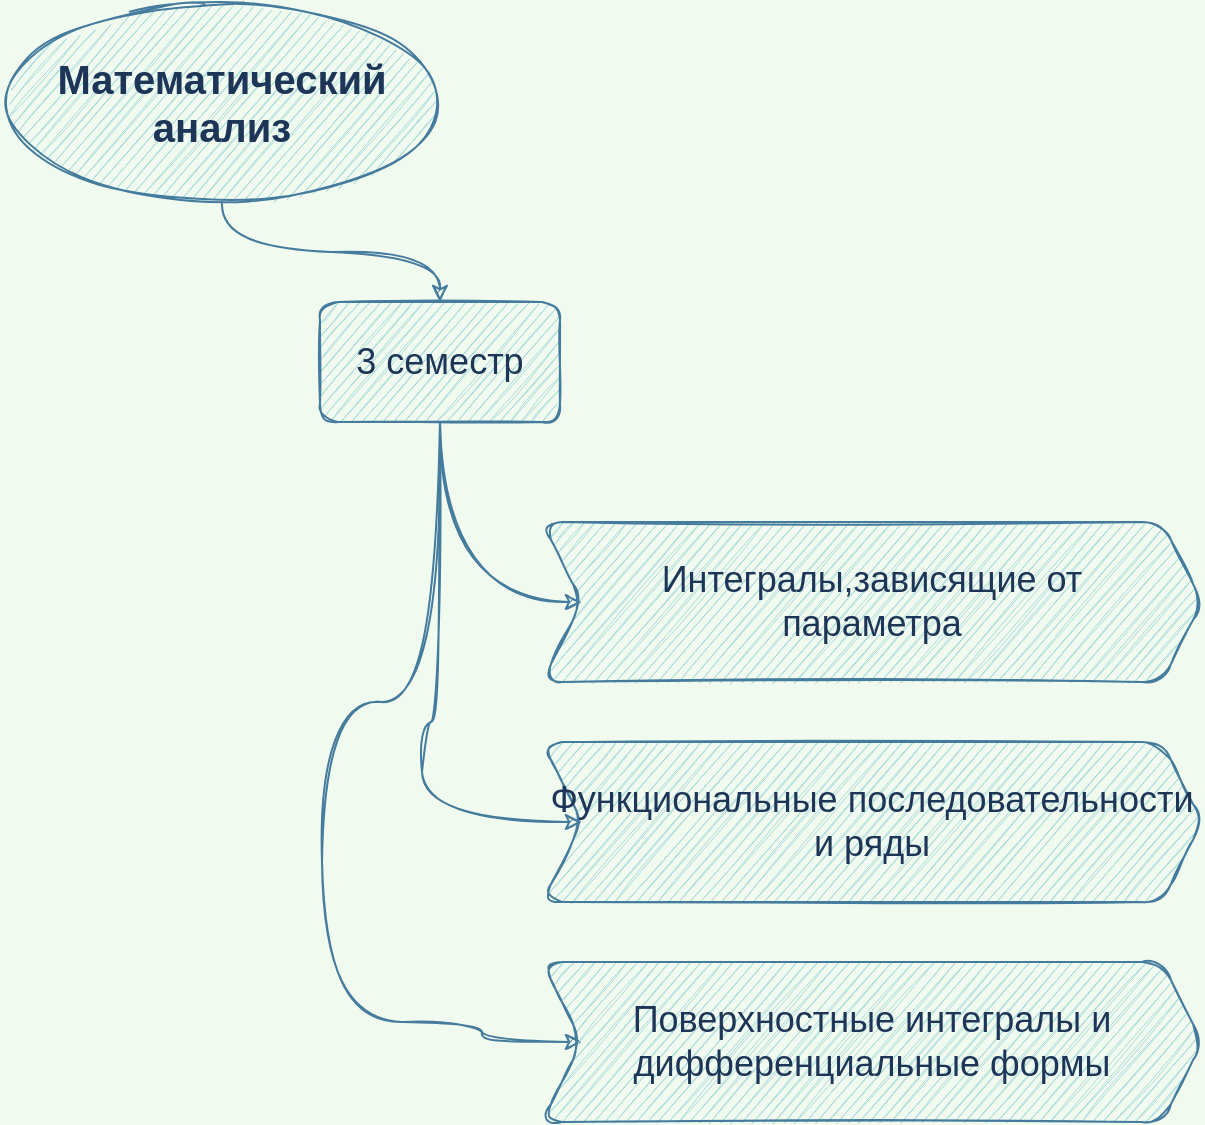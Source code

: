<mxfile version="13.8.2" type="github">
  <diagram id="prtHgNgQTEPvFCAcTncT" name="Page-1">
    <mxGraphModel dx="1395" dy="955" grid="1" gridSize="10" guides="1" tooltips="1" connect="1" arrows="1" fold="1" page="1" pageScale="1" pageWidth="1654" pageHeight="1169" background="#F1FAEE" math="1" shadow="0">
      <root>
        <mxCell id="0" />
        <mxCell id="1" parent="0" />
        <mxCell id="PlWFfvJK5qDcX6-V-NRR-4" value="" style="edgeStyle=orthogonalEdgeStyle;orthogonalLoop=1;jettySize=auto;html=1;strokeColor=#457B9D;fontColor=#1D3557;labelBackgroundColor=#F1FAEE;curved=1;sketch=1;" edge="1" parent="1" source="PlWFfvJK5qDcX6-V-NRR-1" target="PlWFfvJK5qDcX6-V-NRR-3">
          <mxGeometry relative="1" as="geometry" />
        </mxCell>
        <mxCell id="PlWFfvJK5qDcX6-V-NRR-1" value="&lt;font size=&quot;1&quot;&gt;&lt;b style=&quot;font-size: 20px&quot;&gt;Математический анализ&lt;/b&gt;&lt;/font&gt;" style="ellipse;whiteSpace=wrap;html=1;fillColor=#A8DADC;strokeColor=#457B9D;fontColor=#1D3557;rounded=1;sketch=1;" vertex="1" parent="1">
          <mxGeometry x="120" width="220" height="100" as="geometry" />
        </mxCell>
        <mxCell id="PlWFfvJK5qDcX6-V-NRR-11" value="" style="edgeStyle=orthogonalEdgeStyle;curved=1;rounded=1;orthogonalLoop=1;jettySize=auto;html=1;strokeColor=#457B9D;fillColor=#A8DADC;fontColor=#1D3557;entryX=0;entryY=0.5;entryDx=0;entryDy=0;sketch=1;" edge="1" parent="1" source="PlWFfvJK5qDcX6-V-NRR-3" target="PlWFfvJK5qDcX6-V-NRR-9">
          <mxGeometry relative="1" as="geometry">
            <Array as="points">
              <mxPoint x="339" y="300" />
            </Array>
          </mxGeometry>
        </mxCell>
        <mxCell id="PlWFfvJK5qDcX6-V-NRR-15" style="edgeStyle=orthogonalEdgeStyle;curved=1;rounded=1;orthogonalLoop=1;jettySize=auto;html=1;strokeColor=#457B9D;fillColor=#A8DADC;fontColor=#1D3557;entryX=0;entryY=0.5;entryDx=0;entryDy=0;sketch=1;" edge="1" parent="1" source="PlWFfvJK5qDcX6-V-NRR-3" target="PlWFfvJK5qDcX6-V-NRR-12">
          <mxGeometry relative="1" as="geometry">
            <Array as="points">
              <mxPoint x="339" y="360" />
              <mxPoint x="330" y="360" />
              <mxPoint x="330" y="410" />
            </Array>
          </mxGeometry>
        </mxCell>
        <mxCell id="PlWFfvJK5qDcX6-V-NRR-16" style="edgeStyle=orthogonalEdgeStyle;curved=1;rounded=1;orthogonalLoop=1;jettySize=auto;html=1;entryX=0;entryY=0.5;entryDx=0;entryDy=0;strokeColor=#457B9D;fillColor=#A8DADC;fontColor=#1D3557;shadow=0;sketch=1;" edge="1" parent="1" source="PlWFfvJK5qDcX6-V-NRR-3" target="PlWFfvJK5qDcX6-V-NRR-13">
          <mxGeometry relative="1" as="geometry">
            <Array as="points">
              <mxPoint x="339" y="350" />
              <mxPoint x="280" y="350" />
              <mxPoint x="280" y="510" />
              <mxPoint x="360" y="510" />
              <mxPoint x="360" y="520" />
            </Array>
          </mxGeometry>
        </mxCell>
        <mxCell id="PlWFfvJK5qDcX6-V-NRR-3" value="&lt;font style=&quot;font-size: 18px&quot;&gt;3 семестр&lt;/font&gt;" style="whiteSpace=wrap;html=1;fillColor=#A8DADC;strokeColor=#457B9D;fontColor=#1D3557;rounded=1;sketch=1;" vertex="1" parent="1">
          <mxGeometry x="279" y="150" width="120" height="60" as="geometry" />
        </mxCell>
        <mxCell id="PlWFfvJK5qDcX6-V-NRR-9" value="&lt;font style=&quot;font-size: 18px&quot;&gt;Интегралы,зависящие от &lt;br&gt;параметра&lt;/font&gt;" style="shape=step;perimeter=stepPerimeter;whiteSpace=wrap;html=1;fixedSize=1;rounded=1;strokeColor=#457B9D;fillColor=#A8DADC;fontColor=#1D3557;sketch=1;" vertex="1" parent="1">
          <mxGeometry x="390" y="260" width="330" height="80" as="geometry" />
        </mxCell>
        <mxCell id="PlWFfvJK5qDcX6-V-NRR-12" value="&lt;font style=&quot;font-size: 18px&quot;&gt;Функциональные последовательности и ряды&lt;/font&gt;" style="shape=step;perimeter=stepPerimeter;whiteSpace=wrap;html=1;fixedSize=1;rounded=1;strokeColor=#457B9D;fillColor=#A8DADC;fontColor=#1D3557;sketch=1;" vertex="1" parent="1">
          <mxGeometry x="390" y="370" width="330" height="80" as="geometry" />
        </mxCell>
        <mxCell id="PlWFfvJK5qDcX6-V-NRR-13" value="&lt;font style=&quot;font-size: 18px&quot;&gt;Поверхностные интегралы и дифференциальные формы&lt;/font&gt;" style="shape=step;perimeter=stepPerimeter;whiteSpace=wrap;html=1;fixedSize=1;rounded=1;strokeColor=#457B9D;fillColor=#A8DADC;fontColor=#1D3557;sketch=1;" vertex="1" parent="1">
          <mxGeometry x="390" y="480" width="330" height="80" as="geometry" />
        </mxCell>
      </root>
    </mxGraphModel>
  </diagram>
</mxfile>
